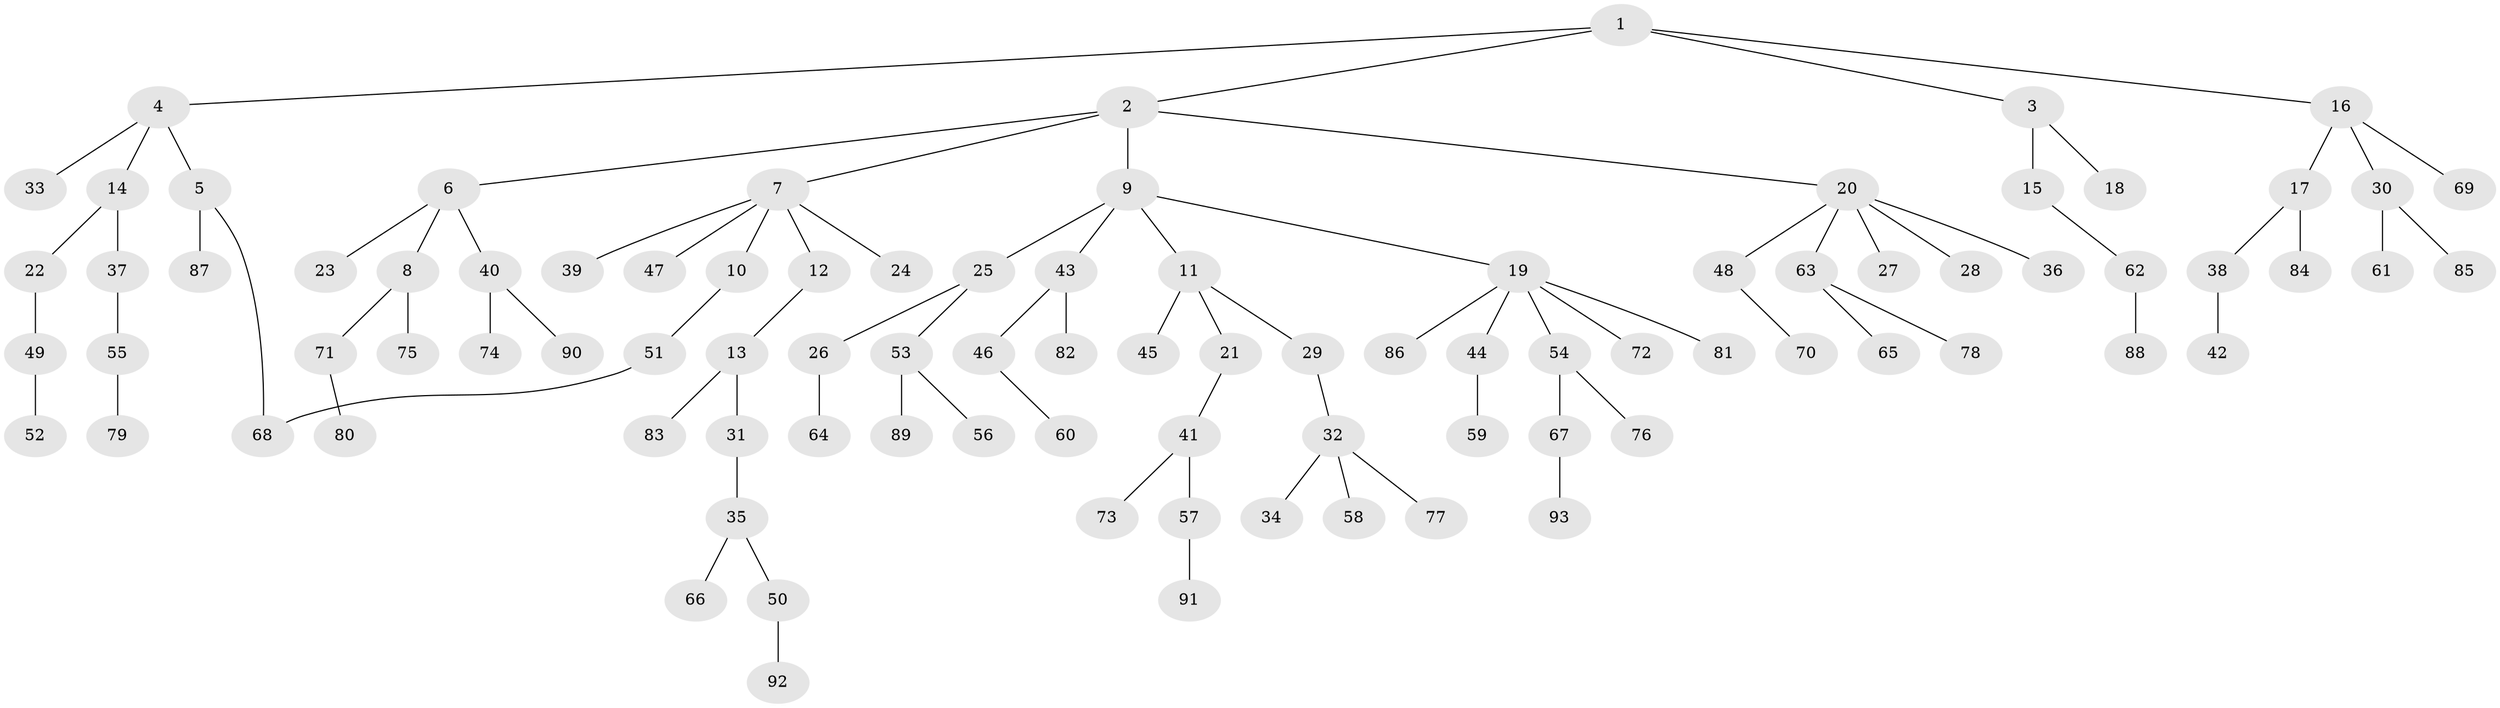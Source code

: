 // Generated by graph-tools (version 1.1) at 2025/01/03/09/25 03:01:09]
// undirected, 93 vertices, 93 edges
graph export_dot {
graph [start="1"]
  node [color=gray90,style=filled];
  1;
  2;
  3;
  4;
  5;
  6;
  7;
  8;
  9;
  10;
  11;
  12;
  13;
  14;
  15;
  16;
  17;
  18;
  19;
  20;
  21;
  22;
  23;
  24;
  25;
  26;
  27;
  28;
  29;
  30;
  31;
  32;
  33;
  34;
  35;
  36;
  37;
  38;
  39;
  40;
  41;
  42;
  43;
  44;
  45;
  46;
  47;
  48;
  49;
  50;
  51;
  52;
  53;
  54;
  55;
  56;
  57;
  58;
  59;
  60;
  61;
  62;
  63;
  64;
  65;
  66;
  67;
  68;
  69;
  70;
  71;
  72;
  73;
  74;
  75;
  76;
  77;
  78;
  79;
  80;
  81;
  82;
  83;
  84;
  85;
  86;
  87;
  88;
  89;
  90;
  91;
  92;
  93;
  1 -- 2;
  1 -- 3;
  1 -- 4;
  1 -- 16;
  2 -- 6;
  2 -- 7;
  2 -- 9;
  2 -- 20;
  3 -- 15;
  3 -- 18;
  4 -- 5;
  4 -- 14;
  4 -- 33;
  5 -- 87;
  5 -- 68;
  6 -- 8;
  6 -- 23;
  6 -- 40;
  7 -- 10;
  7 -- 12;
  7 -- 24;
  7 -- 39;
  7 -- 47;
  8 -- 71;
  8 -- 75;
  9 -- 11;
  9 -- 19;
  9 -- 25;
  9 -- 43;
  10 -- 51;
  11 -- 21;
  11 -- 29;
  11 -- 45;
  12 -- 13;
  13 -- 31;
  13 -- 83;
  14 -- 22;
  14 -- 37;
  15 -- 62;
  16 -- 17;
  16 -- 30;
  16 -- 69;
  17 -- 38;
  17 -- 84;
  19 -- 44;
  19 -- 54;
  19 -- 72;
  19 -- 81;
  19 -- 86;
  20 -- 27;
  20 -- 28;
  20 -- 36;
  20 -- 48;
  20 -- 63;
  21 -- 41;
  22 -- 49;
  25 -- 26;
  25 -- 53;
  26 -- 64;
  29 -- 32;
  30 -- 61;
  30 -- 85;
  31 -- 35;
  32 -- 34;
  32 -- 58;
  32 -- 77;
  35 -- 50;
  35 -- 66;
  37 -- 55;
  38 -- 42;
  40 -- 74;
  40 -- 90;
  41 -- 57;
  41 -- 73;
  43 -- 46;
  43 -- 82;
  44 -- 59;
  46 -- 60;
  48 -- 70;
  49 -- 52;
  50 -- 92;
  51 -- 68;
  53 -- 56;
  53 -- 89;
  54 -- 67;
  54 -- 76;
  55 -- 79;
  57 -- 91;
  62 -- 88;
  63 -- 65;
  63 -- 78;
  67 -- 93;
  71 -- 80;
}
